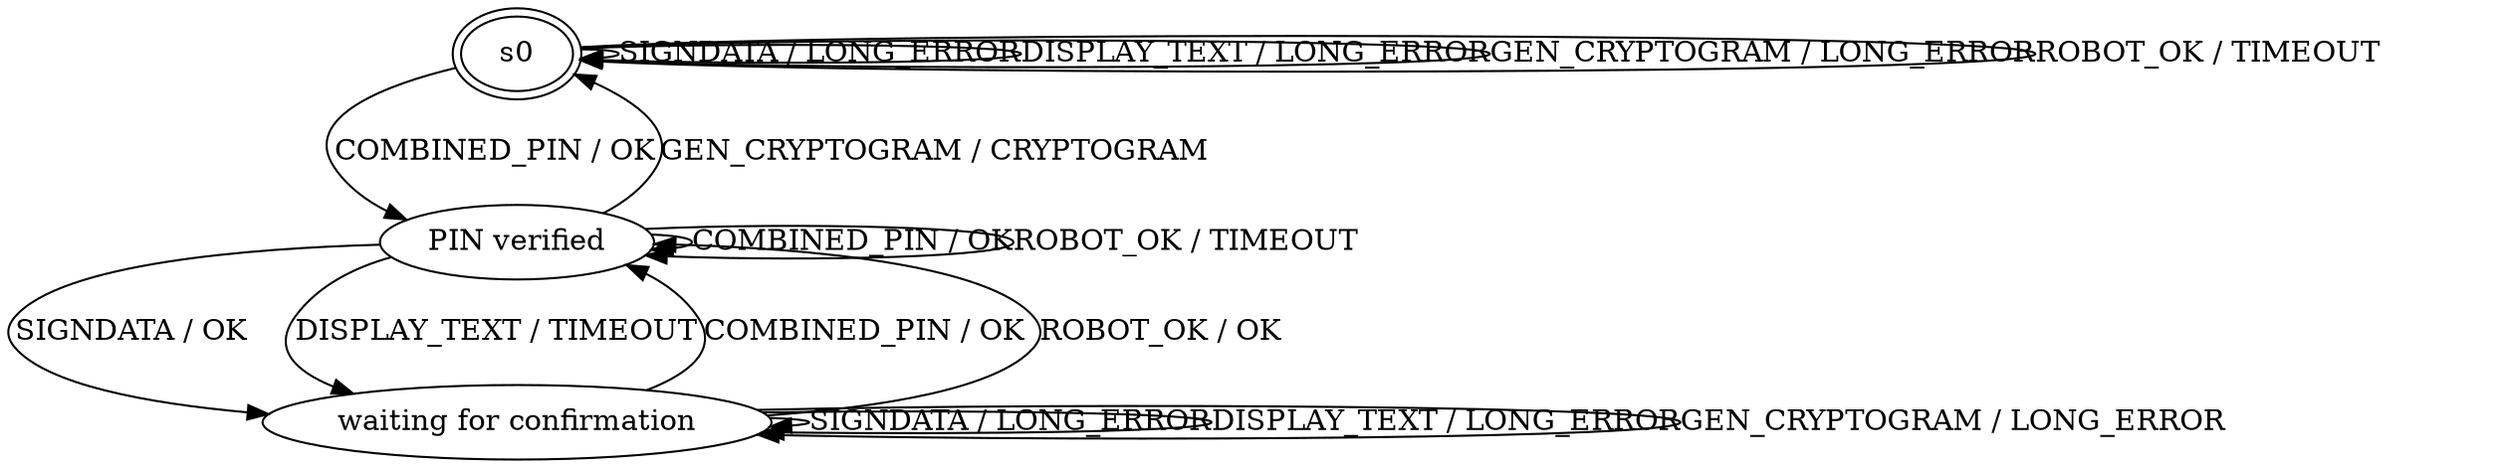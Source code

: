 digraph G {
s0 [label="s0" peripheries=2];
s1 [label="PIN verified"];
s2 [label="waiting for confirmation"];
s0 -> s0  [label="SIGNDATA / LONG_ERROR"];
s0 -> s0  [label="DISPLAY_TEXT / LONG_ERROR"];
s0 -> s0  [label="GEN_CRYPTOGRAM / LONG_ERROR"];
s0 -> s0  [label="ROBOT_OK / TIMEOUT"];
s0 -> s1  [label="COMBINED_PIN / OK"];
s1 -> s2  [label="SIGNDATA / OK"];
s1 -> s2  [label="DISPLAY_TEXT / TIMEOUT"];
s1 -> s0  [label="GEN_CRYPTOGRAM / CRYPTOGRAM"];
s1 -> s1  [label="COMBINED_PIN / OK"];
s1 -> s1  [label="ROBOT_OK / TIMEOUT"];
s2 -> s2  [label="SIGNDATA / LONG_ERROR"];
s2 -> s2  [label="DISPLAY_TEXT / LONG_ERROR"];
s2 -> s1  [label="COMBINED_PIN / OK"];
s2 -> s1  [label="ROBOT_OK / OK"];
s2 -> s2  [label="GEN_CRYPTOGRAM / LONG_ERROR"];
}
